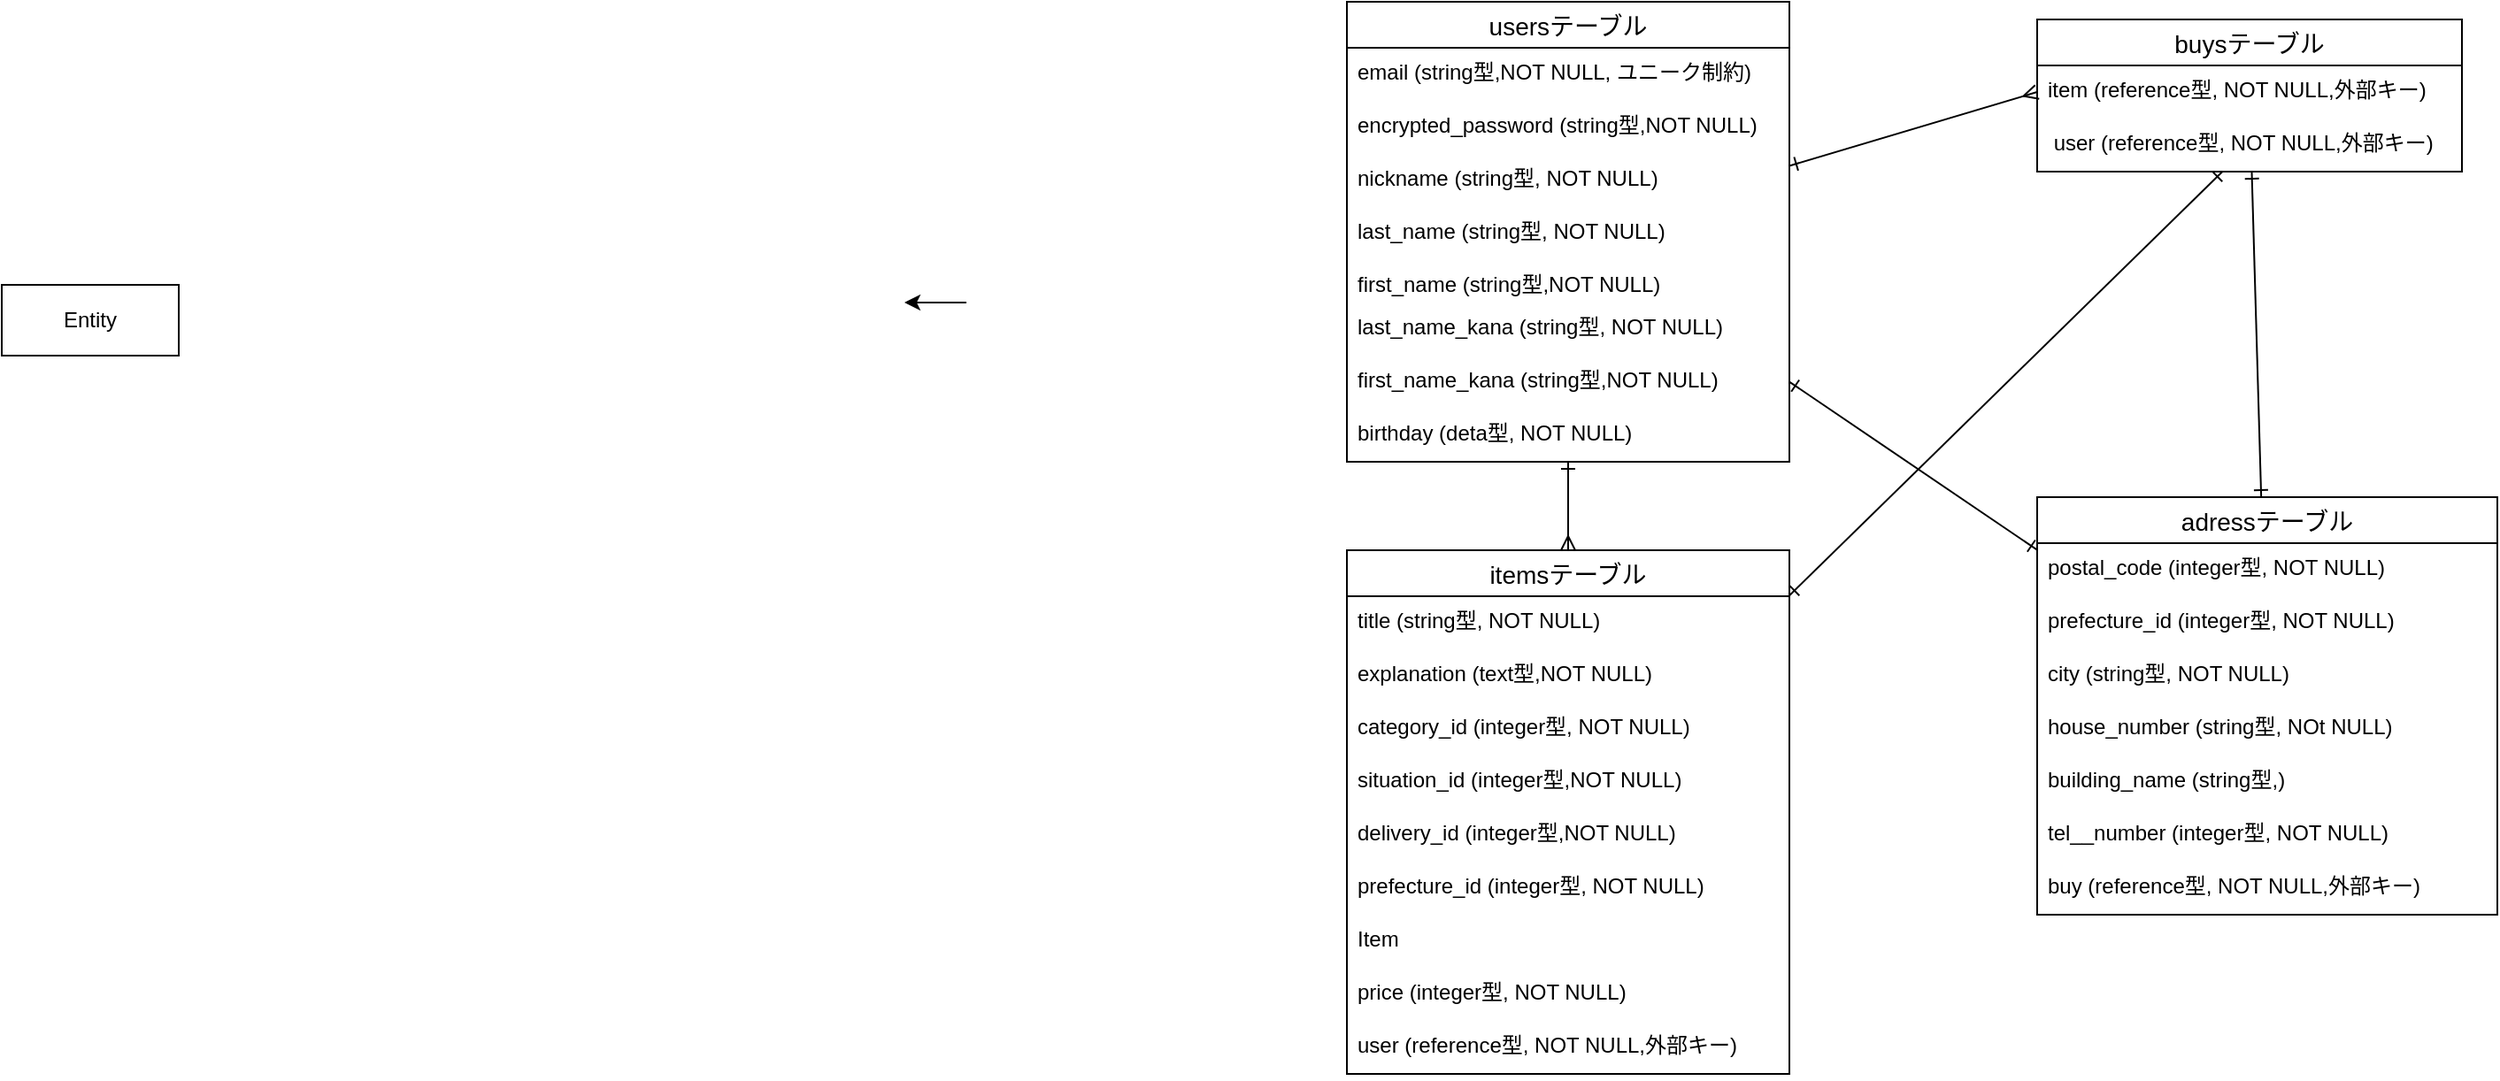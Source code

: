 <mxfile>
    <diagram id="yG_2_uk1lW9_EBQGy9ey" name="ページ1">
        <mxGraphModel dx="3237" dy="615" grid="1" gridSize="10" guides="1" tooltips="1" connect="1" arrows="1" fold="1" page="1" pageScale="1" pageWidth="827" pageHeight="1169" math="0" shadow="0">
            <root>
                <mxCell id="0"/>
                <mxCell id="1" parent="0"/>
                <mxCell id="93" style="html=1;entryX=0.5;entryY=0;entryDx=0;entryDy=0;endArrow=ERmany;endFill=0;strokeColor=none;startArrow=ERone;startFill=0;" parent="1" source="2" target="57" edge="1">
                    <mxGeometry relative="1" as="geometry"/>
                </mxCell>
                <mxCell id="94" style="edgeStyle=none;html=1;startArrow=ERone;startFill=0;endArrow=ERmany;endFill=0;" parent="1" source="2" target="57" edge="1">
                    <mxGeometry relative="1" as="geometry"/>
                </mxCell>
                <mxCell id="95" style="edgeStyle=none;html=1;entryX=0;entryY=0.5;entryDx=0;entryDy=0;startArrow=ERone;startFill=0;endArrow=ERmany;endFill=0;" parent="1" source="2" target="71" edge="1">
                    <mxGeometry relative="1" as="geometry"/>
                </mxCell>
                <mxCell id="98" style="edgeStyle=none;html=1;startArrow=ERone;startFill=0;endArrow=ERone;endFill=0;" parent="1" source="2" target="76" edge="1">
                    <mxGeometry relative="1" as="geometry"/>
                </mxCell>
                <mxCell id="2" value="usersテーブル" style="swimlane;fontStyle=0;childLayout=stackLayout;horizontal=1;startSize=26;horizontalStack=0;resizeParent=1;resizeParentMax=0;resizeLast=0;collapsible=1;marginBottom=0;align=center;fontSize=14;" parent="1" vertex="1">
                    <mxGeometry x="-1120" y="20" width="250" height="260" as="geometry"/>
                </mxCell>
                <mxCell id="4" value="email (string型,NOT NULL, ユニーク制約)&#10;" style="text;strokeColor=none;fillColor=none;spacingLeft=4;spacingRight=4;overflow=hidden;rotatable=0;points=[[0,0.5],[1,0.5]];portConstraint=eastwest;fontSize=12;" parent="2" vertex="1">
                    <mxGeometry y="26" width="250" height="30" as="geometry"/>
                </mxCell>
                <mxCell id="5" value="encrypted_password (string型,NOT NULL)" style="text;strokeColor=none;fillColor=none;spacingLeft=4;spacingRight=4;overflow=hidden;rotatable=0;points=[[0,0.5],[1,0.5]];portConstraint=eastwest;fontSize=12;" parent="2" vertex="1">
                    <mxGeometry y="56" width="250" height="30" as="geometry"/>
                </mxCell>
                <mxCell id="100" value="nickname (string型, NOT NULL)" style="text;strokeColor=none;fillColor=none;spacingLeft=4;spacingRight=4;overflow=hidden;rotatable=0;points=[[0,0.5],[1,0.5]];portConstraint=eastwest;fontSize=12;" parent="2" vertex="1">
                    <mxGeometry y="86" width="250" height="30" as="geometry"/>
                </mxCell>
                <mxCell id="101" value="last_name (string型, NOT NULL)" style="text;strokeColor=none;fillColor=none;spacingLeft=4;spacingRight=4;overflow=hidden;rotatable=0;points=[[0,0.5],[1,0.5]];portConstraint=eastwest;fontSize=12;" parent="2" vertex="1">
                    <mxGeometry y="116" width="250" height="30" as="geometry"/>
                </mxCell>
                <mxCell id="56" value="first_name (string型,NOT NULL)" style="text;strokeColor=none;fillColor=none;spacingLeft=4;spacingRight=4;overflow=hidden;rotatable=0;points=[[0,0.5],[1,0.5]];portConstraint=eastwest;fontSize=12;" parent="2" vertex="1">
                    <mxGeometry y="146" width="250" height="24" as="geometry"/>
                </mxCell>
                <mxCell id="102" value="last_name_kana (string型, NOT NULL)" style="text;strokeColor=none;fillColor=none;spacingLeft=4;spacingRight=4;overflow=hidden;rotatable=0;points=[[0,0.5],[1,0.5]];portConstraint=eastwest;fontSize=12;" parent="2" vertex="1">
                    <mxGeometry y="170" width="250" height="30" as="geometry"/>
                </mxCell>
                <mxCell id="103" value="first_name_kana (string型,NOT NULL)" style="text;strokeColor=none;fillColor=none;spacingLeft=4;spacingRight=4;overflow=hidden;rotatable=0;points=[[0,0.5],[1,0.5]];portConstraint=eastwest;fontSize=12;" parent="2" vertex="1">
                    <mxGeometry y="200" width="250" height="30" as="geometry"/>
                </mxCell>
                <mxCell id="104" value="birthday (deta型, NOT NULL)" style="text;strokeColor=none;fillColor=none;spacingLeft=4;spacingRight=4;overflow=hidden;rotatable=0;points=[[0,0.5],[1,0.5]];portConstraint=eastwest;fontSize=12;" parent="2" vertex="1">
                    <mxGeometry y="230" width="250" height="30" as="geometry"/>
                </mxCell>
                <mxCell id="55" style="edgeStyle=none;html=1;exitX=0.25;exitY=1;exitDx=0;exitDy=0;" parent="1" edge="1">
                    <mxGeometry relative="1" as="geometry">
                        <mxPoint x="-1370" y="190" as="targetPoint"/>
                        <mxPoint x="-1335" y="190" as="sourcePoint"/>
                    </mxGeometry>
                </mxCell>
                <mxCell id="54" value="Entity" style="whiteSpace=wrap;html=1;align=center;" parent="1" vertex="1">
                    <mxGeometry x="-1880" y="180" width="100" height="40" as="geometry"/>
                </mxCell>
                <mxCell id="97" style="edgeStyle=none;html=1;startArrow=ERone;startFill=0;endArrow=ERone;endFill=0;" parent="1" source="57" target="72" edge="1">
                    <mxGeometry relative="1" as="geometry"/>
                </mxCell>
                <mxCell id="57" value="itemsテーブル" style="swimlane;fontStyle=0;childLayout=stackLayout;horizontal=1;startSize=26;horizontalStack=0;resizeParent=1;resizeParentMax=0;resizeLast=0;collapsible=1;marginBottom=0;align=center;fontSize=14;" parent="1" vertex="1">
                    <mxGeometry x="-1120" y="330" width="250" height="296" as="geometry"/>
                </mxCell>
                <mxCell id="58" value="title (string型, NOT NULL)" style="text;strokeColor=none;fillColor=none;spacingLeft=4;spacingRight=4;overflow=hidden;rotatable=0;points=[[0,0.5],[1,0.5]];portConstraint=eastwest;fontSize=12;" parent="57" vertex="1">
                    <mxGeometry y="26" width="250" height="30" as="geometry"/>
                </mxCell>
                <mxCell id="59" value="explanation (text型,NOT NULL)" style="text;strokeColor=none;fillColor=none;spacingLeft=4;spacingRight=4;overflow=hidden;rotatable=0;points=[[0,0.5],[1,0.5]];portConstraint=eastwest;fontSize=12;" parent="57" vertex="1">
                    <mxGeometry y="56" width="250" height="30" as="geometry"/>
                </mxCell>
                <mxCell id="60" value="category_id (integer型, NOT NULL)" style="text;strokeColor=none;fillColor=none;spacingLeft=4;spacingRight=4;overflow=hidden;rotatable=0;points=[[0,0.5],[1,0.5]];portConstraint=eastwest;fontSize=12;" parent="57" vertex="1">
                    <mxGeometry y="86" width="250" height="30" as="geometry"/>
                </mxCell>
                <mxCell id="66" value="situation_id (integer型,NOT NULL)&#10;" style="text;strokeColor=none;fillColor=none;spacingLeft=4;spacingRight=4;overflow=hidden;rotatable=0;points=[[0,0.5],[1,0.5]];portConstraint=eastwest;fontSize=12;" parent="57" vertex="1">
                    <mxGeometry y="116" width="250" height="30" as="geometry"/>
                </mxCell>
                <mxCell id="67" value="delivery_id (integer型,NOT NULL)" style="text;strokeColor=none;fillColor=none;spacingLeft=4;spacingRight=4;overflow=hidden;rotatable=0;points=[[0,0.5],[1,0.5]];portConstraint=eastwest;fontSize=12;" parent="57" vertex="1">
                    <mxGeometry y="146" width="250" height="30" as="geometry"/>
                </mxCell>
                <mxCell id="105" value=" prefecture_id (integer型, NOT NULL)" style="text;strokeColor=none;fillColor=none;spacingLeft=4;spacingRight=4;overflow=hidden;rotatable=0;points=[[0,0.5],[1,0.5]];portConstraint=eastwest;fontSize=12;" parent="57" vertex="1">
                    <mxGeometry y="176" width="250" height="30" as="geometry"/>
                </mxCell>
                <mxCell id="108" value="Item" style="text;strokeColor=none;fillColor=none;spacingLeft=4;spacingRight=4;overflow=hidden;rotatable=0;points=[[0,0.5],[1,0.5]];portConstraint=eastwest;fontSize=12;" vertex="1" parent="57">
                    <mxGeometry y="206" width="250" height="30" as="geometry"/>
                </mxCell>
                <mxCell id="68" value="price (integer型, NOT NULL)" style="text;strokeColor=none;fillColor=none;spacingLeft=4;spacingRight=4;overflow=hidden;rotatable=0;points=[[0,0.5],[1,0.5]];portConstraint=eastwest;fontSize=12;" parent="57" vertex="1">
                    <mxGeometry y="236" width="250" height="30" as="geometry"/>
                </mxCell>
                <mxCell id="69" value="user (reference型, NOT NULL,外部キー)" style="text;strokeColor=none;fillColor=none;spacingLeft=4;spacingRight=4;overflow=hidden;rotatable=0;points=[[0,0.5],[1,0.5]];portConstraint=eastwest;fontSize=12;" parent="57" vertex="1">
                    <mxGeometry y="266" width="250" height="30" as="geometry"/>
                </mxCell>
                <mxCell id="96" style="edgeStyle=none;html=1;startArrow=ERone;startFill=0;endArrow=ERone;endFill=0;" parent="1" source="70" target="76" edge="1">
                    <mxGeometry relative="1" as="geometry"/>
                </mxCell>
                <mxCell id="70" value="buysテーブル" style="swimlane;fontStyle=0;childLayout=stackLayout;horizontal=1;startSize=26;horizontalStack=0;resizeParent=1;resizeParentMax=0;resizeLast=0;collapsible=1;marginBottom=0;align=center;fontSize=14;" parent="1" vertex="1">
                    <mxGeometry x="-730" y="30" width="240" height="86" as="geometry"/>
                </mxCell>
                <mxCell id="71" value="item (reference型, NOT NULL,外部キー)&#10;" style="text;strokeColor=none;fillColor=none;spacingLeft=4;spacingRight=4;overflow=hidden;rotatable=0;points=[[0,0.5],[1,0.5]];portConstraint=eastwest;fontSize=12;" parent="70" vertex="1">
                    <mxGeometry y="26" width="240" height="30" as="geometry"/>
                </mxCell>
                <mxCell id="72" value=" user (reference型, NOT NULL,外部キー)" style="text;strokeColor=none;fillColor=none;spacingLeft=4;spacingRight=4;overflow=hidden;rotatable=0;points=[[0,0.5],[1,0.5]];portConstraint=eastwest;fontSize=12;" parent="70" vertex="1">
                    <mxGeometry y="56" width="240" height="30" as="geometry"/>
                </mxCell>
                <mxCell id="76" value="adressテーブル" style="swimlane;fontStyle=0;childLayout=stackLayout;horizontal=1;startSize=26;horizontalStack=0;resizeParent=1;resizeParentMax=0;resizeLast=0;collapsible=1;marginBottom=0;align=center;fontSize=14;" parent="1" vertex="1">
                    <mxGeometry x="-730" y="300" width="260" height="236" as="geometry"/>
                </mxCell>
                <mxCell id="77" value="postal_code (integer型, NOT NULL)" style="text;strokeColor=none;fillColor=none;spacingLeft=4;spacingRight=4;overflow=hidden;rotatable=0;points=[[0,0.5],[1,0.5]];portConstraint=eastwest;fontSize=12;" parent="76" vertex="1">
                    <mxGeometry y="26" width="260" height="30" as="geometry"/>
                </mxCell>
                <mxCell id="78" value="prefecture_id (integer型, NOT NULL)" style="text;strokeColor=none;fillColor=none;spacingLeft=4;spacingRight=4;overflow=hidden;rotatable=0;points=[[0,0.5],[1,0.5]];portConstraint=eastwest;fontSize=12;" parent="76" vertex="1">
                    <mxGeometry y="56" width="260" height="30" as="geometry"/>
                </mxCell>
                <mxCell id="79" value="city (string型, NOT NULL)" style="text;strokeColor=none;fillColor=none;spacingLeft=4;spacingRight=4;overflow=hidden;rotatable=0;points=[[0,0.5],[1,0.5]];portConstraint=eastwest;fontSize=12;" parent="76" vertex="1">
                    <mxGeometry y="86" width="260" height="30" as="geometry"/>
                </mxCell>
                <mxCell id="81" value="house_number (string型, NOt NULL)" style="text;strokeColor=none;fillColor=none;spacingLeft=4;spacingRight=4;overflow=hidden;rotatable=0;points=[[0,0.5],[1,0.5]];portConstraint=eastwest;fontSize=12;" parent="76" vertex="1">
                    <mxGeometry y="116" width="260" height="30" as="geometry"/>
                </mxCell>
                <mxCell id="80" value="building_name (string型,)" style="text;strokeColor=none;fillColor=none;spacingLeft=4;spacingRight=4;overflow=hidden;rotatable=0;points=[[0,0.5],[1,0.5]];portConstraint=eastwest;fontSize=12;" parent="76" vertex="1">
                    <mxGeometry y="146" width="260" height="30" as="geometry"/>
                </mxCell>
                <mxCell id="82" value="tel__number (integer型, NOT NULL)" style="text;strokeColor=none;fillColor=none;spacingLeft=4;spacingRight=4;overflow=hidden;rotatable=0;points=[[0,0.5],[1,0.5]];portConstraint=eastwest;fontSize=12;" parent="76" vertex="1">
                    <mxGeometry y="176" width="260" height="30" as="geometry"/>
                </mxCell>
                <mxCell id="106" value="buy (reference型, NOT NULL,外部キー)" style="text;strokeColor=none;fillColor=none;spacingLeft=4;spacingRight=4;overflow=hidden;rotatable=0;points=[[0,0.5],[1,0.5]];portConstraint=eastwest;fontSize=12;" parent="76" vertex="1">
                    <mxGeometry y="206" width="260" height="30" as="geometry"/>
                </mxCell>
            </root>
        </mxGraphModel>
    </diagram>
</mxfile>